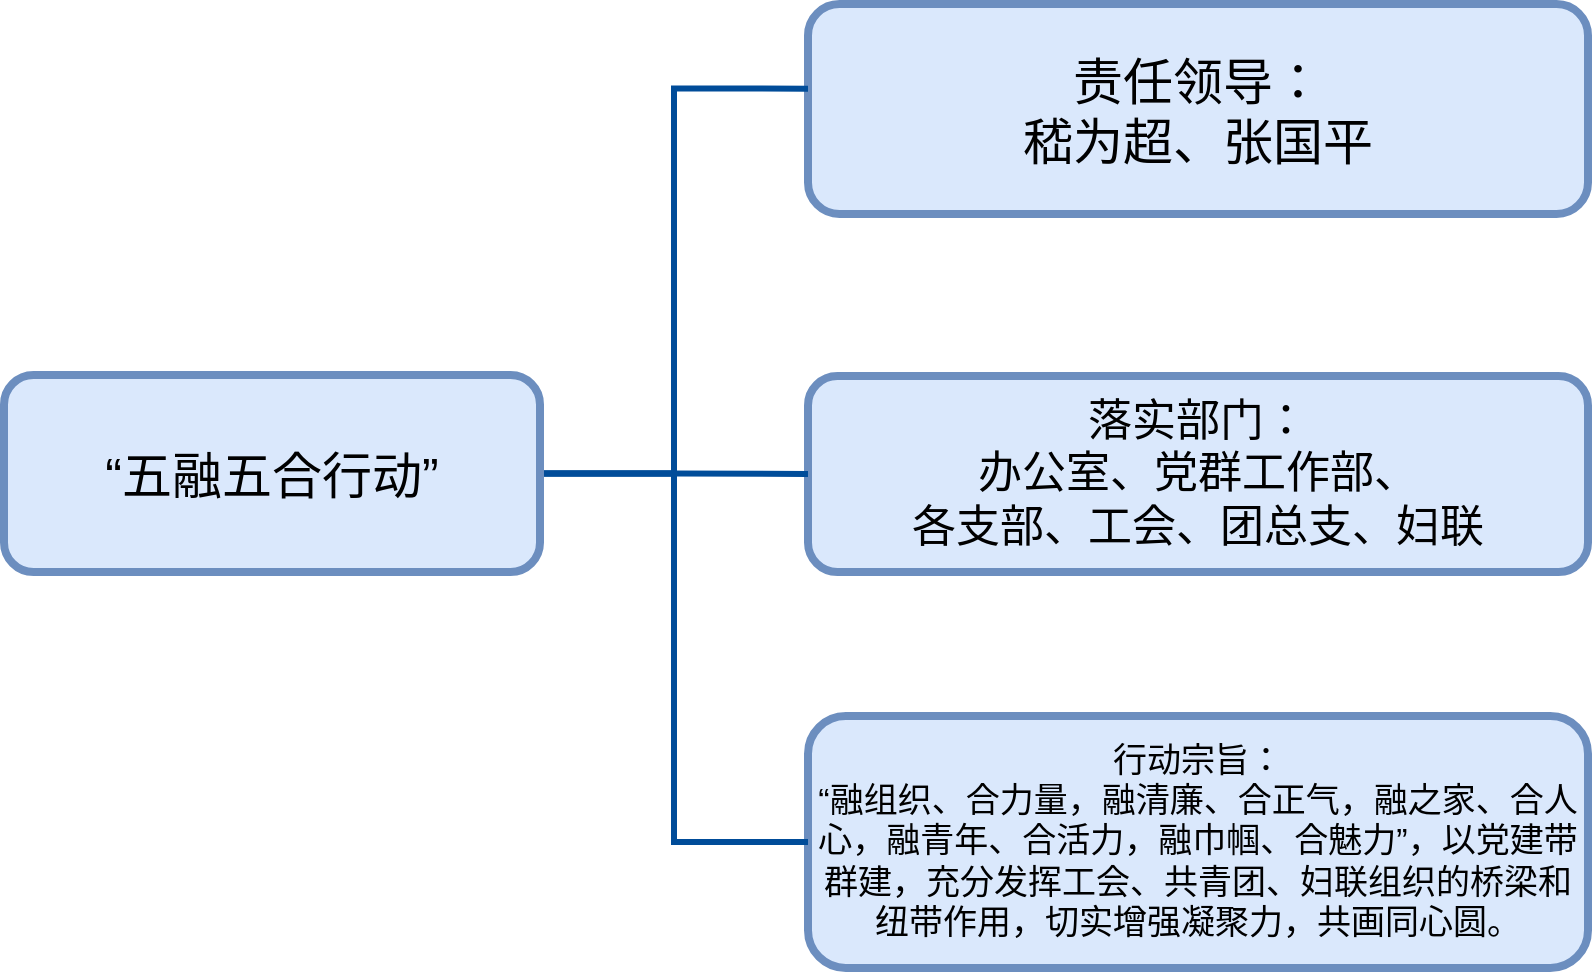 <mxfile version="20.5.3" type="github">
  <diagram id="PPw8GWViSRUzQ8mNB2-8" name="Page-1">
    <mxGraphModel dx="1666" dy="826" grid="0" gridSize="10" guides="1" tooltips="1" connect="1" arrows="1" fold="1" page="1" pageScale="1" pageWidth="827" pageHeight="1169" background="none" math="0" shadow="0">
      <root>
        <mxCell id="0" />
        <mxCell id="1" parent="0" />
        <mxCell id="2_HXgs81OiIyf4aAsGRo-1" value="责任领导：&lt;br style=&quot;font-size: 25px;&quot;&gt;嵇为超、张国平" style="rounded=1;whiteSpace=wrap;html=1;fillColor=#dae8fc;strokeColor=#6c8ebf;fontSize=25;strokeWidth=4;" parent="1" vertex="1">
          <mxGeometry x="425" y="98" width="390" height="105" as="geometry" />
        </mxCell>
        <mxCell id="2_HXgs81OiIyf4aAsGRo-2" value="落实部门：&lt;br style=&quot;font-size: 22px;&quot;&gt;办公室、党群工作部、&lt;br style=&quot;font-size: 22px;&quot;&gt;各支部、工会、团总支、妇联" style="rounded=1;whiteSpace=wrap;html=1;fillColor=#dae8fc;strokeColor=#6c8ebf;fontSize=22;strokeWidth=4;" parent="1" vertex="1">
          <mxGeometry x="425" y="284" width="390" height="98" as="geometry" />
        </mxCell>
        <mxCell id="2_HXgs81OiIyf4aAsGRo-3" value="行动宗旨：&lt;br style=&quot;font-size: 17px;&quot;&gt;“融组织、合力量，融清廉、合正气，融之家、合人心，融青年、合活力，融巾帼、合魅力”，以党建带群建，充分发挥工会、共青团、妇联组织的桥梁和纽带作用，切实增强凝聚力，共画同心圆。" style="rounded=1;whiteSpace=wrap;html=1;fillColor=#dae8fc;strokeColor=#6c8ebf;fontSize=17;strokeWidth=4;" parent="1" vertex="1">
          <mxGeometry x="425" y="454" width="390" height="126" as="geometry" />
        </mxCell>
        <mxCell id="2_HXgs81OiIyf4aAsGRo-11" style="edgeStyle=orthogonalEdgeStyle;rounded=0;orthogonalLoop=1;jettySize=auto;html=1;exitX=1;exitY=0.5;exitDx=0;exitDy=0;entryX=0;entryY=0.403;entryDx=0;entryDy=0;entryPerimeter=0;fontSize=16;strokeColor=#004C99;strokeWidth=3;endArrow=none;endFill=0;" parent="1" source="2_HXgs81OiIyf4aAsGRo-7" target="2_HXgs81OiIyf4aAsGRo-1" edge="1">
          <mxGeometry relative="1" as="geometry" />
        </mxCell>
        <mxCell id="2_HXgs81OiIyf4aAsGRo-12" style="edgeStyle=orthogonalEdgeStyle;rounded=0;orthogonalLoop=1;jettySize=auto;html=1;exitX=1;exitY=0.5;exitDx=0;exitDy=0;entryX=0;entryY=0.5;entryDx=0;entryDy=0;fontSize=16;endArrow=none;endFill=0;strokeColor=#004C99;strokeWidth=3;" parent="1" source="2_HXgs81OiIyf4aAsGRo-7" target="2_HXgs81OiIyf4aAsGRo-2" edge="1">
          <mxGeometry relative="1" as="geometry" />
        </mxCell>
        <mxCell id="2_HXgs81OiIyf4aAsGRo-13" style="edgeStyle=orthogonalEdgeStyle;rounded=0;orthogonalLoop=1;jettySize=auto;html=1;exitX=1;exitY=0.5;exitDx=0;exitDy=0;entryX=0;entryY=0.5;entryDx=0;entryDy=0;fontSize=16;endArrow=none;endFill=0;strokeColor=#004C99;strokeWidth=3;" parent="1" source="2_HXgs81OiIyf4aAsGRo-7" target="2_HXgs81OiIyf4aAsGRo-3" edge="1">
          <mxGeometry relative="1" as="geometry" />
        </mxCell>
        <mxCell id="2_HXgs81OiIyf4aAsGRo-7" value="“五融五合行动”" style="rounded=1;whiteSpace=wrap;html=1;fillColor=#dae8fc;strokeColor=#6c8ebf;fontSize=25;strokeWidth=4;" parent="1" vertex="1">
          <mxGeometry x="23" y="283.5" width="268" height="98.5" as="geometry" />
        </mxCell>
      </root>
    </mxGraphModel>
  </diagram>
</mxfile>

